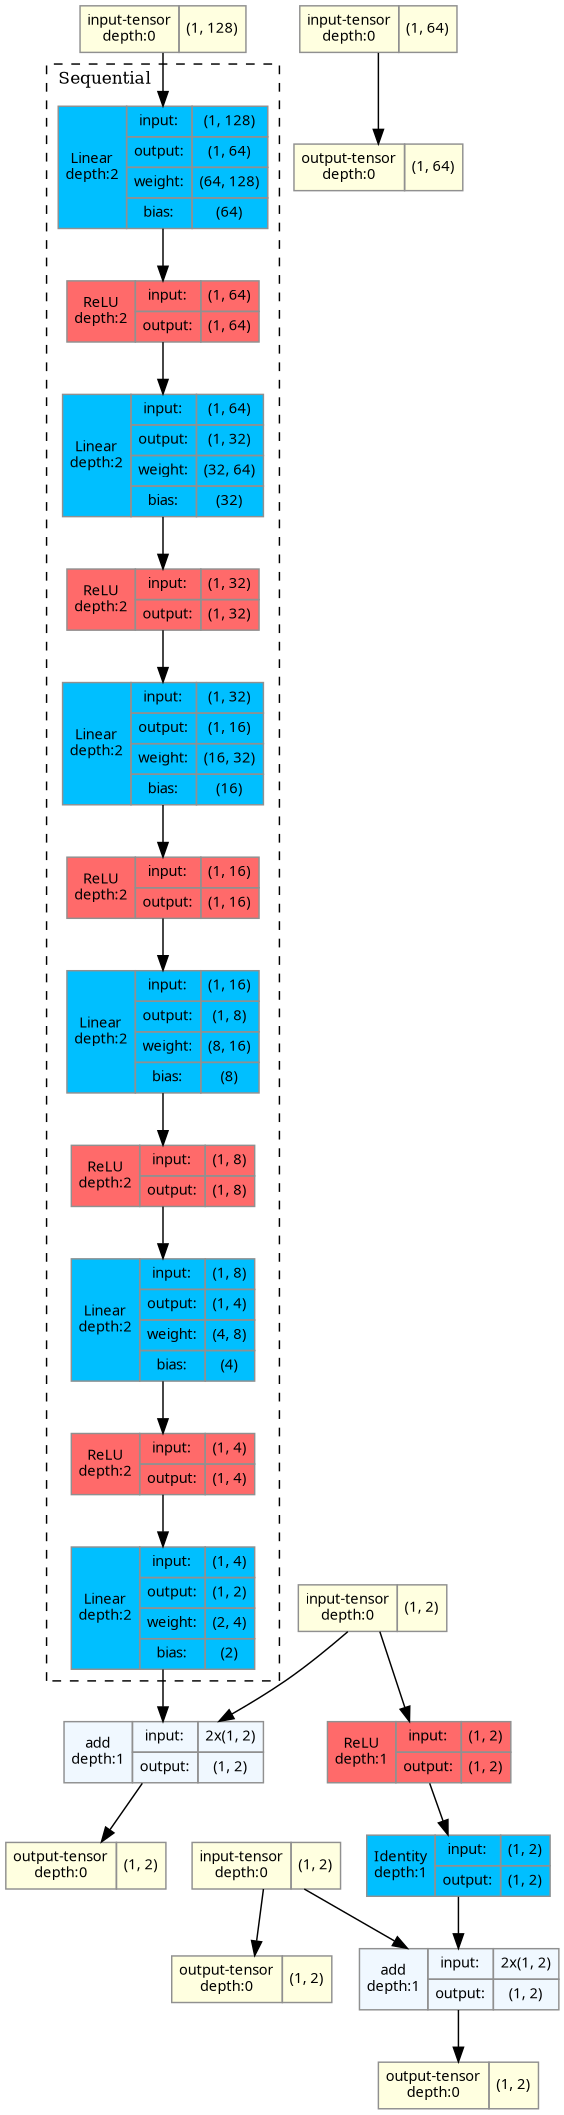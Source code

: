strict digraph OutputReused {
	graph [ordering=in rankdir=TB size="14.1,14.1"]
	node [align=left color="#909090" fillcolor="#ffffff90" fontname="Linux libertine" fontsize=10 height=0.2 margin=0 ranksep=0.1 shape=plaintext style=filled]
	edge [fontsize=10]
	0 [label=<
                    <TABLE BORDER="0" CELLBORDER="1"
                    CELLSPACING="0" CELLPADDING="4">
                        <TR><TD BGCOLOR="lightyellow">input-tensor<BR/>depth:0</TD><TD>(1, 128)</TD></TR>
                    </TABLE>> fillcolor=lightyellow]
	1 [label=<
                    <TABLE BORDER="0" CELLBORDER="1"
                    CELLSPACING="0" CELLPADDING="4">
                        <TR><TD BGCOLOR="lightyellow">input-tensor<BR/>depth:0</TD><TD>(1, 2)</TD></TR>
                    </TABLE>> fillcolor=lightyellow]
	2 [label=<
                    <TABLE BORDER="0" CELLBORDER="1"
                    CELLSPACING="0" CELLPADDING="4">
                        <TR><TD BGCOLOR="lightyellow">input-tensor<BR/>depth:0</TD><TD>(1, 2)</TD></TR>
                    </TABLE>> fillcolor=lightyellow]
	3 [label=<
                    <TABLE BORDER="0" CELLBORDER="1"
                    CELLSPACING="0" CELLPADDING="4">
                        <TR><TD BGCOLOR="lightyellow">input-tensor<BR/>depth:0</TD><TD>(1, 64)</TD></TR>
                    </TABLE>> fillcolor=lightyellow]
	subgraph cluster_2 {
		color=black fontsize=12 label=Sequential labeljust=l style=dashed
		4 [label=<
                    <TABLE BORDER="0" CELLBORDER="1"
                    CELLSPACING="0" CELLPADDING="4">
                    <TR>
                        <TD ROWSPAN="232"
                        BGCOLOR="deepskyblue1">Linear<BR/>depth:2</TD>
                        <TD>input:</TD>
                        <TD>(1, 128)</TD>
                    </TR>
                    <TR>
                        <TD>output:</TD>
                        <TD>(1, 64)</TD>
                    </TR>
                                    <TR>
                    <TD>weight:</TD>
                    <TD>(64, 128)</TD>
                </TR>
                <TR>
                    <TD>bias:</TD>
                    <TD>(64)</TD>
                </TR>
                    </TABLE>> fillcolor=deepskyblue1]
		5 [label=<
                    <TABLE BORDER="0" CELLBORDER="1"
                    CELLSPACING="0" CELLPADDING="4">
                    <TR>
                        <TD ROWSPAN="2"
                        BGCOLOR="indianred1">ReLU<BR/>depth:2</TD>
                        <TD>input:</TD>
                        <TD>(1, 64)</TD>
                    </TR>
                    <TR>
                        <TD>output:</TD>
                        <TD>(1, 64)</TD>
                    </TR>
                    
                    </TABLE>> fillcolor=indianred1]
		6 [label=<
                    <TABLE BORDER="0" CELLBORDER="1"
                    CELLSPACING="0" CELLPADDING="4">
                    <TR>
                        <TD ROWSPAN="231"
                        BGCOLOR="deepskyblue1">Linear<BR/>depth:2</TD>
                        <TD>input:</TD>
                        <TD>(1, 64)</TD>
                    </TR>
                    <TR>
                        <TD>output:</TD>
                        <TD>(1, 32)</TD>
                    </TR>
                                    <TR>
                    <TD>weight:</TD>
                    <TD>(32, 64)</TD>
                </TR>
                <TR>
                    <TD>bias:</TD>
                    <TD>(32)</TD>
                </TR>
                    </TABLE>> fillcolor=deepskyblue1]
		7 [label=<
                    <TABLE BORDER="0" CELLBORDER="1"
                    CELLSPACING="0" CELLPADDING="4">
                    <TR>
                        <TD ROWSPAN="2"
                        BGCOLOR="indianred1">ReLU<BR/>depth:2</TD>
                        <TD>input:</TD>
                        <TD>(1, 32)</TD>
                    </TR>
                    <TR>
                        <TD>output:</TD>
                        <TD>(1, 32)</TD>
                    </TR>
                    
                    </TABLE>> fillcolor=indianred1]
		8 [label=<
                    <TABLE BORDER="0" CELLBORDER="1"
                    CELLSPACING="0" CELLPADDING="4">
                    <TR>
                        <TD ROWSPAN="231"
                        BGCOLOR="deepskyblue1">Linear<BR/>depth:2</TD>
                        <TD>input:</TD>
                        <TD>(1, 32)</TD>
                    </TR>
                    <TR>
                        <TD>output:</TD>
                        <TD>(1, 16)</TD>
                    </TR>
                                    <TR>
                    <TD>weight:</TD>
                    <TD>(16, 32)</TD>
                </TR>
                <TR>
                    <TD>bias:</TD>
                    <TD>(16)</TD>
                </TR>
                    </TABLE>> fillcolor=deepskyblue1]
		9 [label=<
                    <TABLE BORDER="0" CELLBORDER="1"
                    CELLSPACING="0" CELLPADDING="4">
                    <TR>
                        <TD ROWSPAN="2"
                        BGCOLOR="indianred1">ReLU<BR/>depth:2</TD>
                        <TD>input:</TD>
                        <TD>(1, 16)</TD>
                    </TR>
                    <TR>
                        <TD>output:</TD>
                        <TD>(1, 16)</TD>
                    </TR>
                    
                    </TABLE>> fillcolor=indianred1]
		10 [label=<
                    <TABLE BORDER="0" CELLBORDER="1"
                    CELLSPACING="0" CELLPADDING="4">
                    <TR>
                        <TD ROWSPAN="229"
                        BGCOLOR="deepskyblue1">Linear<BR/>depth:2</TD>
                        <TD>input:</TD>
                        <TD>(1, 16)</TD>
                    </TR>
                    <TR>
                        <TD>output:</TD>
                        <TD>(1, 8)</TD>
                    </TR>
                                    <TR>
                    <TD>weight:</TD>
                    <TD>(8, 16)</TD>
                </TR>
                <TR>
                    <TD>bias:</TD>
                    <TD>(8)</TD>
                </TR>
                    </TABLE>> fillcolor=deepskyblue1]
		11 [label=<
                    <TABLE BORDER="0" CELLBORDER="1"
                    CELLSPACING="0" CELLPADDING="4">
                    <TR>
                        <TD ROWSPAN="2"
                        BGCOLOR="indianred1">ReLU<BR/>depth:2</TD>
                        <TD>input:</TD>
                        <TD>(1, 8)</TD>
                    </TR>
                    <TR>
                        <TD>output:</TD>
                        <TD>(1, 8)</TD>
                    </TR>
                    
                    </TABLE>> fillcolor=indianred1]
		12 [label=<
                    <TABLE BORDER="0" CELLBORDER="1"
                    CELLSPACING="0" CELLPADDING="4">
                    <TR>
                        <TD ROWSPAN="228"
                        BGCOLOR="deepskyblue1">Linear<BR/>depth:2</TD>
                        <TD>input:</TD>
                        <TD>(1, 8)</TD>
                    </TR>
                    <TR>
                        <TD>output:</TD>
                        <TD>(1, 4)</TD>
                    </TR>
                                    <TR>
                    <TD>weight:</TD>
                    <TD>(4, 8)</TD>
                </TR>
                <TR>
                    <TD>bias:</TD>
                    <TD>(4)</TD>
                </TR>
                    </TABLE>> fillcolor=deepskyblue1]
		13 [label=<
                    <TABLE BORDER="0" CELLBORDER="1"
                    CELLSPACING="0" CELLPADDING="4">
                    <TR>
                        <TD ROWSPAN="2"
                        BGCOLOR="indianred1">ReLU<BR/>depth:2</TD>
                        <TD>input:</TD>
                        <TD>(1, 4)</TD>
                    </TR>
                    <TR>
                        <TD>output:</TD>
                        <TD>(1, 4)</TD>
                    </TR>
                    
                    </TABLE>> fillcolor=indianred1]
		14 [label=<
                    <TABLE BORDER="0" CELLBORDER="1"
                    CELLSPACING="0" CELLPADDING="4">
                    <TR>
                        <TD ROWSPAN="228"
                        BGCOLOR="deepskyblue1">Linear<BR/>depth:2</TD>
                        <TD>input:</TD>
                        <TD>(1, 4)</TD>
                    </TR>
                    <TR>
                        <TD>output:</TD>
                        <TD>(1, 2)</TD>
                    </TR>
                                    <TR>
                    <TD>weight:</TD>
                    <TD>(2, 4)</TD>
                </TR>
                <TR>
                    <TD>bias:</TD>
                    <TD>(2)</TD>
                </TR>
                    </TABLE>> fillcolor=deepskyblue1]
	}
	15 [label=<
                    <TABLE BORDER="0" CELLBORDER="1"
                    CELLSPACING="0" CELLPADDING="4">
                    <TR>
                        <TD ROWSPAN="2"
                        BGCOLOR="aliceblue">add<BR/>depth:1</TD>
                        <TD>input:</TD>
                        <TD>2x(1, 2)</TD>
                    </TR>
                    <TR>
                        <TD>output:</TD>
                        <TD>(1, 2)</TD>
                    </TR>
                    
                    </TABLE>> fillcolor=aliceblue]
	16 [label=<
                    <TABLE BORDER="0" CELLBORDER="1"
                    CELLSPACING="0" CELLPADDING="4">
                        <TR><TD BGCOLOR="lightyellow">output-tensor<BR/>depth:0</TD><TD>(1, 2)</TD></TR>
                    </TABLE>> fillcolor=lightyellow]
	17 [label=<
                    <TABLE BORDER="0" CELLBORDER="1"
                    CELLSPACING="0" CELLPADDING="4">
                    <TR>
                        <TD ROWSPAN="2"
                        BGCOLOR="indianred1">ReLU<BR/>depth:1</TD>
                        <TD>input:</TD>
                        <TD>(1, 2)</TD>
                    </TR>
                    <TR>
                        <TD>output:</TD>
                        <TD>(1, 2)</TD>
                    </TR>
                    
                    </TABLE>> fillcolor=indianred1]
	18 [label=<
                    <TABLE BORDER="0" CELLBORDER="1"
                    CELLSPACING="0" CELLPADDING="4">
                    <TR>
                        <TD ROWSPAN="2"
                        BGCOLOR="deepskyblue1">Identity<BR/>depth:1</TD>
                        <TD>input:</TD>
                        <TD>(1, 2)</TD>
                    </TR>
                    <TR>
                        <TD>output:</TD>
                        <TD>(1, 2)</TD>
                    </TR>
                    
                    </TABLE>> fillcolor=deepskyblue1]
	19 [label=<
                    <TABLE BORDER="0" CELLBORDER="1"
                    CELLSPACING="0" CELLPADDING="4">
                    <TR>
                        <TD ROWSPAN="2"
                        BGCOLOR="aliceblue">add<BR/>depth:1</TD>
                        <TD>input:</TD>
                        <TD>2x(1, 2)</TD>
                    </TR>
                    <TR>
                        <TD>output:</TD>
                        <TD>(1, 2)</TD>
                    </TR>
                    
                    </TABLE>> fillcolor=aliceblue]
	20 [label=<
                    <TABLE BORDER="0" CELLBORDER="1"
                    CELLSPACING="0" CELLPADDING="4">
                        <TR><TD BGCOLOR="lightyellow">output-tensor<BR/>depth:0</TD><TD>(1, 2)</TD></TR>
                    </TABLE>> fillcolor=lightyellow]
	21 [label=<
                    <TABLE BORDER="0" CELLBORDER="1"
                    CELLSPACING="0" CELLPADDING="4">
                        <TR><TD BGCOLOR="lightyellow">output-tensor<BR/>depth:0</TD><TD>(1, 2)</TD></TR>
                    </TABLE>> fillcolor=lightyellow]
	22 [label=<
                    <TABLE BORDER="0" CELLBORDER="1"
                    CELLSPACING="0" CELLPADDING="4">
                        <TR><TD BGCOLOR="lightyellow">output-tensor<BR/>depth:0</TD><TD>(1, 64)</TD></TR>
                    </TABLE>> fillcolor=lightyellow]
	1 -> 15
	1 -> 17
	2 -> 19
	0 -> 4
	4 -> 5
	5 -> 6
	6 -> 7
	7 -> 8
	8 -> 9
	9 -> 10
	10 -> 11
	11 -> 12
	12 -> 13
	13 -> 14
	14 -> 15
	15 -> 16
	17 -> 18
	18 -> 19
	19 -> 20
	2 -> 21
	3 -> 22
}
